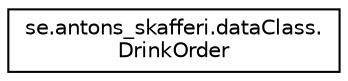 digraph "Graphical Class Hierarchy"
{
 // LATEX_PDF_SIZE
  edge [fontname="Helvetica",fontsize="10",labelfontname="Helvetica",labelfontsize="10"];
  node [fontname="Helvetica",fontsize="10",shape=record];
  rankdir="LR";
  Node0 [label="se.antons_skafferi.dataClass.\lDrinkOrder",height=0.2,width=0.4,color="black", fillcolor="white", style="filled",URL="$classse_1_1antons__skafferi_1_1data_class_1_1_drink_order.html",tooltip=" "];
}
